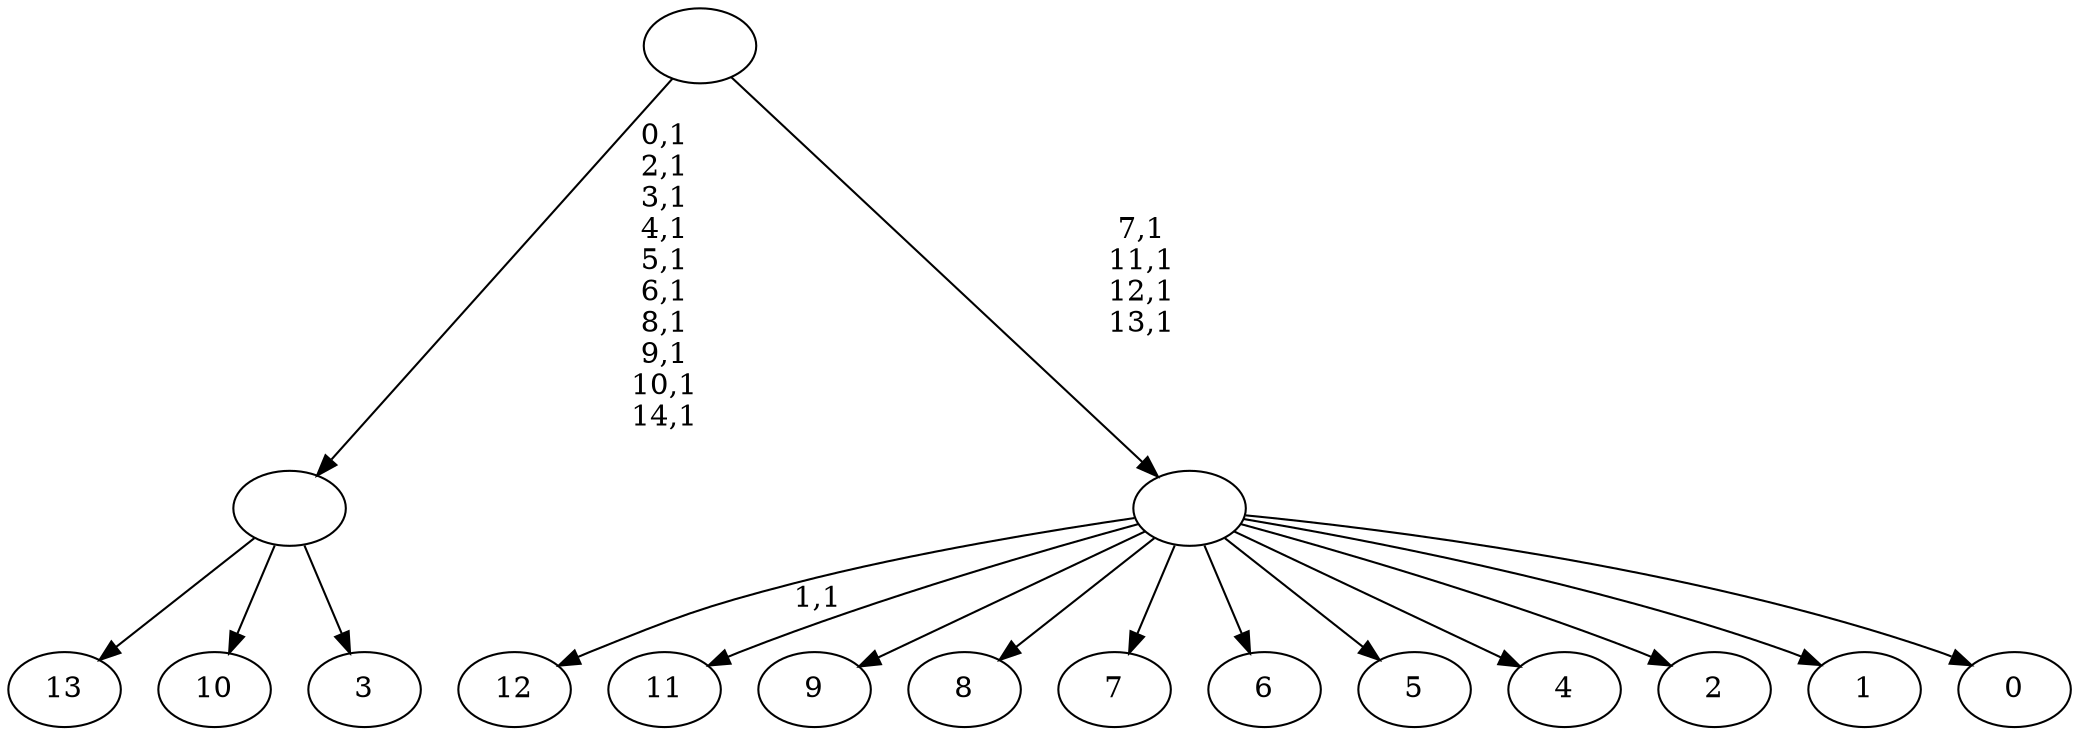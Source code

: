 digraph T {
	29 [label="13"]
	28 [label="12"]
	26 [label="11"]
	25 [label="10"]
	24 [label="9"]
	23 [label="8"]
	22 [label="7"]
	21 [label="6"]
	20 [label="5"]
	19 [label="4"]
	18 [label="3"]
	17 [label=""]
	7 [label="2"]
	6 [label="1"]
	5 [label="0"]
	4 [label=""]
	0 [label=""]
	17 -> 29 [label=""]
	17 -> 25 [label=""]
	17 -> 18 [label=""]
	4 -> 28 [label="1,1"]
	4 -> 26 [label=""]
	4 -> 24 [label=""]
	4 -> 23 [label=""]
	4 -> 22 [label=""]
	4 -> 21 [label=""]
	4 -> 20 [label=""]
	4 -> 19 [label=""]
	4 -> 7 [label=""]
	4 -> 6 [label=""]
	4 -> 5 [label=""]
	0 -> 4 [label="7,1\n11,1\n12,1\n13,1"]
	0 -> 17 [label="0,1\n2,1\n3,1\n4,1\n5,1\n6,1\n8,1\n9,1\n10,1\n14,1"]
}

